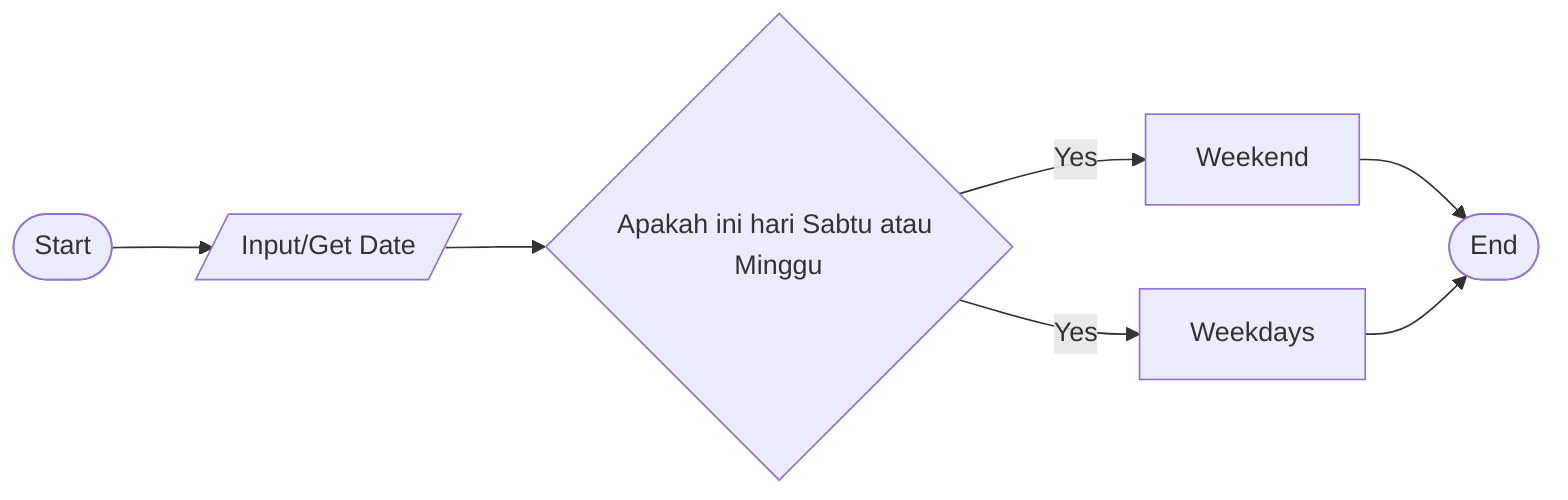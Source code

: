 flowchart LR
    A([Start]) --> B[/Input/Get Date/]
    B --> C{Apakah ini hari Sabtu atau Minggu}
    C -- Yes --> D[Weekend] --> F([End])
    C -- Yes --> E[Weekdays] --> F([End])